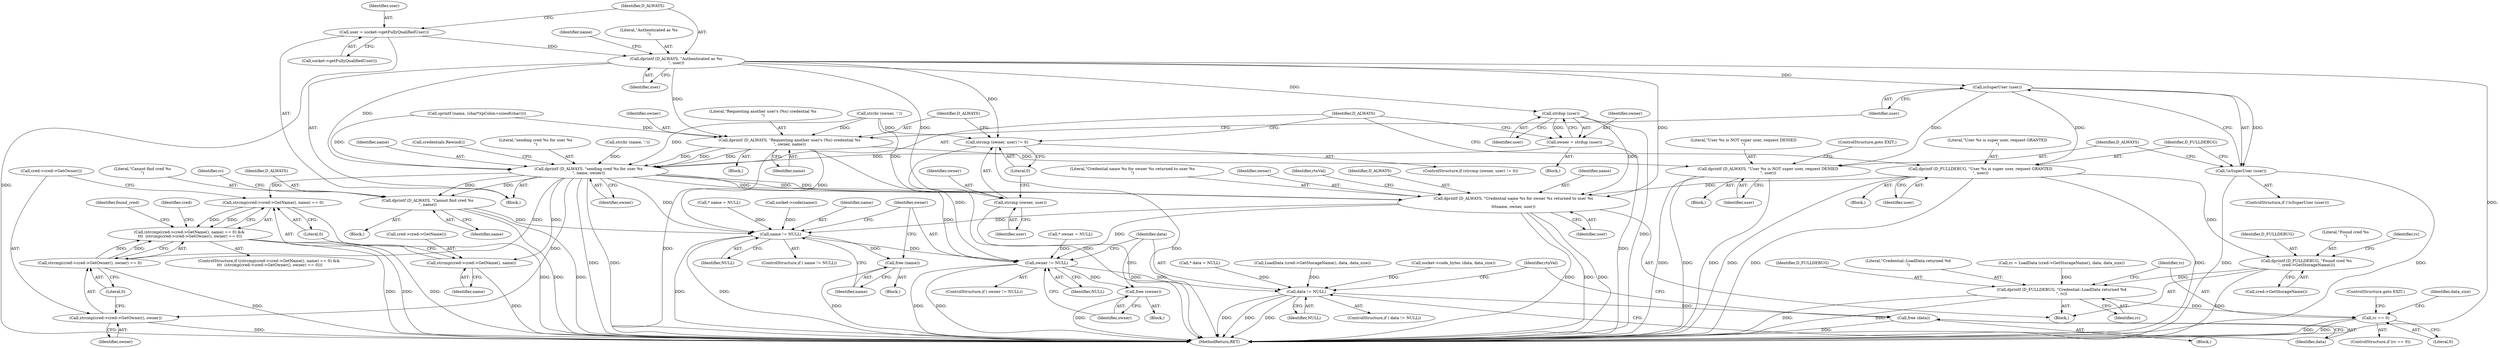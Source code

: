 digraph "0_htcondor_5e5571d1a431eb3c61977b6dd6ec90186ef79867@API" {
"1000169" [label="(Call,user = socket->getFullyQualifiedUser())"];
"1000172" [label="(Call,dprintf (D_ALWAYS, \"Authenticated as %s\n\", user))"];
"1000204" [label="(Call,strcmp (owner, user) != 0)"];
"1000205" [label="(Call,strcmp (owner, user))"];
"1000210" [label="(Call,dprintf (D_ALWAYS, \"Requesting another user's (%s) credential %s\n\", owner, name))"];
"1000220" [label="(Call,dprintf (D_ALWAYS, \"User %s is NOT super user, request DENIED\n\", user))"];
"1000237" [label="(Call,dprintf (D_ALWAYS, \"sending cred %s for user %s\n\", name, owner))"];
"1000254" [label="(Call,strcmp(cred->cred->GetName(), name) == 0)"];
"1000253" [label="(Call,(strcmp(cred->cred->GetName(), name) == 0) && \n\t\t\t  (strcmp(cred->cred->GetOwner(), owner) == 0))"];
"1000255" [label="(Call,strcmp(cred->cred->GetName(), name))"];
"1000259" [label="(Call,strcmp(cred->cred->GetOwner(), owner) == 0)"];
"1000260" [label="(Call,strcmp(cred->cred->GetOwner(), owner))"];
"1000300" [label="(Call,dprintf (D_ALWAYS, \"Credential name %s for owner %s returned to user %s\n\",\n\t\t\tname, owner, user))"];
"1000323" [label="(Call,name != NULL)"];
"1000327" [label="(Call,free (name))"];
"1000330" [label="(Call,owner != NULL)"];
"1000334" [label="(Call,free (owner))"];
"1000337" [label="(Call,data != NULL)"];
"1000341" [label="(Call,free (data))"];
"1000308" [label="(Call,dprintf (D_ALWAYS, \"Cannot find cred %s\n\", name))"];
"1000217" [label="(Call,isSuperUser (user))"];
"1000216" [label="(Call,!isSuperUser (user))"];
"1000227" [label="(Call,dprintf (D_FULLDEBUG, \"User %s is super user, request GRANTED\n\", user))"];
"1000273" [label="(Call,dprintf (D_FULLDEBUG, \"Found cred %s\n\", cred->GetStorageName()))"];
"1000285" [label="(Call,dprintf (D_FULLDEBUG, \"Credential::LoadData returned %d\n\", rc))"];
"1000290" [label="(Call,rc == 0)"];
"1000235" [label="(Call,strdup (user))"];
"1000233" [label="(Call,owner = strdup (user))"];
"1000297" [label="(Call,socket->code_bytes (data, data_size))"];
"1000232" [label="(Block,)"];
"1000310" [label="(Literal,\"Cannot find cred %s\n\")"];
"1000230" [label="(Identifier,user)"];
"1000333" [label="(Block,)"];
"1000217" [label="(Call,isSuperUser (user))"];
"1000177" [label="(Call,strchr (name, ':'))"];
"1000272" [label="(Block,)"];
"1000324" [label="(Identifier,name)"];
"1000325" [label="(Identifier,NULL)"];
"1000328" [label="(Identifier,name)"];
"1000337" [label="(Call,data != NULL)"];
"1000206" [label="(Identifier,owner)"];
"1000209" [label="(Block,)"];
"1000234" [label="(Identifier,owner)"];
"1000262" [label="(Identifier,owner)"];
"1000259" [label="(Call,strcmp(cred->cred->GetOwner(), owner) == 0)"];
"1000344" [label="(Identifier,rtnVal)"];
"1000311" [label="(Identifier,name)"];
"1000211" [label="(Identifier,D_ALWAYS)"];
"1000241" [label="(Identifier,owner)"];
"1000253" [label="(Call,(strcmp(cred->cred->GetName(), name) == 0) && \n\t\t\t  (strcmp(cred->cred->GetOwner(), owner) == 0))"];
"1000221" [label="(Identifier,D_ALWAYS)"];
"1000219" [label="(Block,)"];
"1000286" [label="(Identifier,D_FULLDEBUG)"];
"1000125" [label="(Call,* owner = NULL)"];
"1000239" [label="(Literal,\"sending cred %s for user %s\n\")"];
"1000204" [label="(Call,strcmp (owner, user) != 0)"];
"1000238" [label="(Identifier,D_ALWAYS)"];
"1000323" [label="(Call,name != NULL)"];
"1000178" [label="(Identifier,name)"];
"1000338" [label="(Identifier,data)"];
"1000226" [label="(Block,)"];
"1000245" [label="(Identifier,cred)"];
"1000203" [label="(ControlStructure,if (strcmp (owner, user) != 0))"];
"1000233" [label="(Call,owner = strdup (user))"];
"1000255" [label="(Call,strcmp(cred->cred->GetName(), name))"];
"1000292" [label="(Literal,0)"];
"1000332" [label="(Identifier,NULL)"];
"1000294" [label="(ControlStructure,goto EXIT;)"];
"1000228" [label="(Identifier,D_FULLDEBUG)"];
"1000258" [label="(Literal,0)"];
"1000302" [label="(Literal,\"Credential name %s for owner %s returned to user %s\n\")"];
"1000339" [label="(Identifier,NULL)"];
"1000174" [label="(Literal,\"Authenticated as %s\n\")"];
"1000223" [label="(Identifier,user)"];
"1000235" [label="(Call,strdup (user))"];
"1000304" [label="(Identifier,owner)"];
"1000240" [label="(Identifier,name)"];
"1000170" [label="(Identifier,user)"];
"1000242" [label="(Call,credentials.Rewind())"];
"1000300" [label="(Call,dprintf (D_ALWAYS, \"Credential name %s for owner %s returned to user %s\n\",\n\t\t\tname, owner, user))"];
"1000330" [label="(Call,owner != NULL)"];
"1000107" [label="(Block,)"];
"1000188" [label="(Call,strchr (owner, ':'))"];
"1000215" [label="(ControlStructure,if (!isSuperUser (user)))"];
"1000288" [label="(Identifier,rc)"];
"1000291" [label="(Identifier,rc)"];
"1000236" [label="(Identifier,user)"];
"1000208" [label="(Literal,0)"];
"1000133" [label="(Call,* data = NULL)"];
"1000275" [label="(Literal,\"Found cred %s\n\")"];
"1000252" [label="(ControlStructure,if ((strcmp(cred->cred->GetName(), name) == 0) && \n\t\t\t  (strcmp(cred->cred->GetOwner(), owner) == 0)))"];
"1000218" [label="(Identifier,user)"];
"1000345" [label="(MethodReturn,RET)"];
"1000109" [label="(Call,* name = NULL)"];
"1000314" [label="(Identifier,rc)"];
"1000287" [label="(Literal,\"Credential::LoadData returned %d\n\")"];
"1000335" [label="(Identifier,owner)"];
"1000263" [label="(Literal,0)"];
"1000336" [label="(ControlStructure,if ( data != NULL))"];
"1000279" [label="(Call,rc = LoadData (cred->GetStorageName(), data, data_size))"];
"1000213" [label="(Identifier,owner)"];
"1000342" [label="(Identifier,data)"];
"1000319" [label="(Identifier,rtnVal)"];
"1000281" [label="(Call,LoadData (cred->GetStorageName(), data, data_size))"];
"1000162" [label="(Call,socket->code(name))"];
"1000210" [label="(Call,dprintf (D_ALWAYS, \"Requesting another user's (%s) credential %s\n\", owner, name))"];
"1000261" [label="(Call,cred->cred->GetOwner())"];
"1000212" [label="(Literal,\"Requesting another user's (%s) credential %s\n\")"];
"1000276" [label="(Call,cred->GetStorageName())"];
"1000301" [label="(Identifier,D_ALWAYS)"];
"1000303" [label="(Identifier,name)"];
"1000334" [label="(Call,free (owner))"];
"1000220" [label="(Call,dprintf (D_ALWAYS, \"User %s is NOT super user, request DENIED\n\", user))"];
"1000273" [label="(Call,dprintf (D_FULLDEBUG, \"Found cred %s\n\", cred->GetStorageName()))"];
"1000341" [label="(Call,free (data))"];
"1000195" [label="(Call,sprintf (name, (char*)(pColon+sizeof(char))))"];
"1000205" [label="(Call,strcmp (owner, user))"];
"1000296" [label="(Identifier,data_size)"];
"1000169" [label="(Call,user = socket->getFullyQualifiedUser())"];
"1000222" [label="(Literal,\"User %s is NOT super user, request DENIED\n\")"];
"1000290" [label="(Call,rc == 0)"];
"1000207" [label="(Identifier,user)"];
"1000216" [label="(Call,!isSuperUser (user))"];
"1000309" [label="(Identifier,D_ALWAYS)"];
"1000331" [label="(Identifier,owner)"];
"1000175" [label="(Identifier,user)"];
"1000280" [label="(Identifier,rc)"];
"1000227" [label="(Call,dprintf (D_FULLDEBUG, \"User %s is super user, request GRANTED\n\", user))"];
"1000260" [label="(Call,strcmp(cred->cred->GetOwner(), owner))"];
"1000224" [label="(ControlStructure,goto EXIT;)"];
"1000329" [label="(ControlStructure,if ( owner != NULL))"];
"1000305" [label="(Identifier,user)"];
"1000256" [label="(Call,cred->cred->GetName())"];
"1000171" [label="(Call,socket->getFullyQualifiedUser())"];
"1000237" [label="(Call,dprintf (D_ALWAYS, \"sending cred %s for user %s\n\", name, owner))"];
"1000340" [label="(Block,)"];
"1000173" [label="(Identifier,D_ALWAYS)"];
"1000322" [label="(ControlStructure,if ( name != NULL))"];
"1000172" [label="(Call,dprintf (D_ALWAYS, \"Authenticated as %s\n\", user))"];
"1000257" [label="(Identifier,name)"];
"1000326" [label="(Block,)"];
"1000307" [label="(Block,)"];
"1000214" [label="(Identifier,name)"];
"1000266" [label="(Identifier,found_cred)"];
"1000229" [label="(Literal,\"User %s is super user, request GRANTED\n\")"];
"1000285" [label="(Call,dprintf (D_FULLDEBUG, \"Credential::LoadData returned %d\n\", rc))"];
"1000327" [label="(Call,free (name))"];
"1000308" [label="(Call,dprintf (D_ALWAYS, \"Cannot find cred %s\n\", name))"];
"1000289" [label="(ControlStructure,if (rc == 0))"];
"1000254" [label="(Call,strcmp(cred->cred->GetName(), name) == 0)"];
"1000274" [label="(Identifier,D_FULLDEBUG)"];
"1000169" -> "1000107"  [label="AST: "];
"1000169" -> "1000171"  [label="CFG: "];
"1000170" -> "1000169"  [label="AST: "];
"1000171" -> "1000169"  [label="AST: "];
"1000173" -> "1000169"  [label="CFG: "];
"1000169" -> "1000345"  [label="DDG: "];
"1000169" -> "1000172"  [label="DDG: "];
"1000172" -> "1000107"  [label="AST: "];
"1000172" -> "1000175"  [label="CFG: "];
"1000173" -> "1000172"  [label="AST: "];
"1000174" -> "1000172"  [label="AST: "];
"1000175" -> "1000172"  [label="AST: "];
"1000178" -> "1000172"  [label="CFG: "];
"1000172" -> "1000345"  [label="DDG: "];
"1000172" -> "1000204"  [label="DDG: "];
"1000172" -> "1000205"  [label="DDG: "];
"1000172" -> "1000210"  [label="DDG: "];
"1000172" -> "1000217"  [label="DDG: "];
"1000172" -> "1000235"  [label="DDG: "];
"1000172" -> "1000237"  [label="DDG: "];
"1000172" -> "1000300"  [label="DDG: "];
"1000204" -> "1000203"  [label="AST: "];
"1000204" -> "1000208"  [label="CFG: "];
"1000205" -> "1000204"  [label="AST: "];
"1000208" -> "1000204"  [label="AST: "];
"1000211" -> "1000204"  [label="CFG: "];
"1000238" -> "1000204"  [label="CFG: "];
"1000204" -> "1000345"  [label="DDG: "];
"1000204" -> "1000345"  [label="DDG: "];
"1000188" -> "1000204"  [label="DDG: "];
"1000205" -> "1000207"  [label="CFG: "];
"1000206" -> "1000205"  [label="AST: "];
"1000207" -> "1000205"  [label="AST: "];
"1000208" -> "1000205"  [label="CFG: "];
"1000205" -> "1000345"  [label="DDG: "];
"1000188" -> "1000205"  [label="DDG: "];
"1000210" -> "1000209"  [label="AST: "];
"1000210" -> "1000214"  [label="CFG: "];
"1000211" -> "1000210"  [label="AST: "];
"1000212" -> "1000210"  [label="AST: "];
"1000213" -> "1000210"  [label="AST: "];
"1000214" -> "1000210"  [label="AST: "];
"1000218" -> "1000210"  [label="CFG: "];
"1000210" -> "1000345"  [label="DDG: "];
"1000188" -> "1000210"  [label="DDG: "];
"1000195" -> "1000210"  [label="DDG: "];
"1000210" -> "1000220"  [label="DDG: "];
"1000210" -> "1000237"  [label="DDG: "];
"1000210" -> "1000237"  [label="DDG: "];
"1000210" -> "1000237"  [label="DDG: "];
"1000210" -> "1000323"  [label="DDG: "];
"1000210" -> "1000330"  [label="DDG: "];
"1000220" -> "1000219"  [label="AST: "];
"1000220" -> "1000223"  [label="CFG: "];
"1000221" -> "1000220"  [label="AST: "];
"1000222" -> "1000220"  [label="AST: "];
"1000223" -> "1000220"  [label="AST: "];
"1000224" -> "1000220"  [label="CFG: "];
"1000220" -> "1000345"  [label="DDG: "];
"1000220" -> "1000345"  [label="DDG: "];
"1000220" -> "1000345"  [label="DDG: "];
"1000217" -> "1000220"  [label="DDG: "];
"1000237" -> "1000107"  [label="AST: "];
"1000237" -> "1000241"  [label="CFG: "];
"1000238" -> "1000237"  [label="AST: "];
"1000239" -> "1000237"  [label="AST: "];
"1000240" -> "1000237"  [label="AST: "];
"1000241" -> "1000237"  [label="AST: "];
"1000242" -> "1000237"  [label="CFG: "];
"1000237" -> "1000345"  [label="DDG: "];
"1000237" -> "1000345"  [label="DDG: "];
"1000177" -> "1000237"  [label="DDG: "];
"1000195" -> "1000237"  [label="DDG: "];
"1000233" -> "1000237"  [label="DDG: "];
"1000188" -> "1000237"  [label="DDG: "];
"1000237" -> "1000254"  [label="DDG: "];
"1000237" -> "1000255"  [label="DDG: "];
"1000237" -> "1000259"  [label="DDG: "];
"1000237" -> "1000260"  [label="DDG: "];
"1000237" -> "1000300"  [label="DDG: "];
"1000237" -> "1000300"  [label="DDG: "];
"1000237" -> "1000300"  [label="DDG: "];
"1000237" -> "1000308"  [label="DDG: "];
"1000237" -> "1000308"  [label="DDG: "];
"1000237" -> "1000323"  [label="DDG: "];
"1000237" -> "1000330"  [label="DDG: "];
"1000254" -> "1000253"  [label="AST: "];
"1000254" -> "1000258"  [label="CFG: "];
"1000255" -> "1000254"  [label="AST: "];
"1000258" -> "1000254"  [label="AST: "];
"1000261" -> "1000254"  [label="CFG: "];
"1000253" -> "1000254"  [label="CFG: "];
"1000254" -> "1000345"  [label="DDG: "];
"1000254" -> "1000253"  [label="DDG: "];
"1000254" -> "1000253"  [label="DDG: "];
"1000253" -> "1000252"  [label="AST: "];
"1000253" -> "1000259"  [label="CFG: "];
"1000259" -> "1000253"  [label="AST: "];
"1000245" -> "1000253"  [label="CFG: "];
"1000266" -> "1000253"  [label="CFG: "];
"1000253" -> "1000345"  [label="DDG: "];
"1000253" -> "1000345"  [label="DDG: "];
"1000253" -> "1000345"  [label="DDG: "];
"1000259" -> "1000253"  [label="DDG: "];
"1000259" -> "1000253"  [label="DDG: "];
"1000255" -> "1000257"  [label="CFG: "];
"1000256" -> "1000255"  [label="AST: "];
"1000257" -> "1000255"  [label="AST: "];
"1000258" -> "1000255"  [label="CFG: "];
"1000255" -> "1000345"  [label="DDG: "];
"1000259" -> "1000263"  [label="CFG: "];
"1000260" -> "1000259"  [label="AST: "];
"1000263" -> "1000259"  [label="AST: "];
"1000259" -> "1000345"  [label="DDG: "];
"1000260" -> "1000262"  [label="CFG: "];
"1000261" -> "1000260"  [label="AST: "];
"1000262" -> "1000260"  [label="AST: "];
"1000263" -> "1000260"  [label="CFG: "];
"1000260" -> "1000345"  [label="DDG: "];
"1000300" -> "1000272"  [label="AST: "];
"1000300" -> "1000305"  [label="CFG: "];
"1000301" -> "1000300"  [label="AST: "];
"1000302" -> "1000300"  [label="AST: "];
"1000303" -> "1000300"  [label="AST: "];
"1000304" -> "1000300"  [label="AST: "];
"1000305" -> "1000300"  [label="AST: "];
"1000319" -> "1000300"  [label="CFG: "];
"1000300" -> "1000345"  [label="DDG: "];
"1000300" -> "1000345"  [label="DDG: "];
"1000300" -> "1000345"  [label="DDG: "];
"1000235" -> "1000300"  [label="DDG: "];
"1000227" -> "1000300"  [label="DDG: "];
"1000300" -> "1000323"  [label="DDG: "];
"1000300" -> "1000330"  [label="DDG: "];
"1000323" -> "1000322"  [label="AST: "];
"1000323" -> "1000325"  [label="CFG: "];
"1000324" -> "1000323"  [label="AST: "];
"1000325" -> "1000323"  [label="AST: "];
"1000328" -> "1000323"  [label="CFG: "];
"1000331" -> "1000323"  [label="CFG: "];
"1000323" -> "1000345"  [label="DDG: "];
"1000323" -> "1000345"  [label="DDG: "];
"1000109" -> "1000323"  [label="DDG: "];
"1000162" -> "1000323"  [label="DDG: "];
"1000308" -> "1000323"  [label="DDG: "];
"1000323" -> "1000327"  [label="DDG: "];
"1000323" -> "1000330"  [label="DDG: "];
"1000327" -> "1000326"  [label="AST: "];
"1000327" -> "1000328"  [label="CFG: "];
"1000328" -> "1000327"  [label="AST: "];
"1000331" -> "1000327"  [label="CFG: "];
"1000327" -> "1000345"  [label="DDG: "];
"1000330" -> "1000329"  [label="AST: "];
"1000330" -> "1000332"  [label="CFG: "];
"1000331" -> "1000330"  [label="AST: "];
"1000332" -> "1000330"  [label="AST: "];
"1000335" -> "1000330"  [label="CFG: "];
"1000338" -> "1000330"  [label="CFG: "];
"1000330" -> "1000345"  [label="DDG: "];
"1000330" -> "1000345"  [label="DDG: "];
"1000125" -> "1000330"  [label="DDG: "];
"1000330" -> "1000334"  [label="DDG: "];
"1000330" -> "1000337"  [label="DDG: "];
"1000334" -> "1000333"  [label="AST: "];
"1000334" -> "1000335"  [label="CFG: "];
"1000335" -> "1000334"  [label="AST: "];
"1000338" -> "1000334"  [label="CFG: "];
"1000334" -> "1000345"  [label="DDG: "];
"1000337" -> "1000336"  [label="AST: "];
"1000337" -> "1000339"  [label="CFG: "];
"1000338" -> "1000337"  [label="AST: "];
"1000339" -> "1000337"  [label="AST: "];
"1000342" -> "1000337"  [label="CFG: "];
"1000344" -> "1000337"  [label="CFG: "];
"1000337" -> "1000345"  [label="DDG: "];
"1000337" -> "1000345"  [label="DDG: "];
"1000337" -> "1000345"  [label="DDG: "];
"1000297" -> "1000337"  [label="DDG: "];
"1000133" -> "1000337"  [label="DDG: "];
"1000281" -> "1000337"  [label="DDG: "];
"1000337" -> "1000341"  [label="DDG: "];
"1000341" -> "1000340"  [label="AST: "];
"1000341" -> "1000342"  [label="CFG: "];
"1000342" -> "1000341"  [label="AST: "];
"1000344" -> "1000341"  [label="CFG: "];
"1000341" -> "1000345"  [label="DDG: "];
"1000308" -> "1000307"  [label="AST: "];
"1000308" -> "1000311"  [label="CFG: "];
"1000309" -> "1000308"  [label="AST: "];
"1000310" -> "1000308"  [label="AST: "];
"1000311" -> "1000308"  [label="AST: "];
"1000314" -> "1000308"  [label="CFG: "];
"1000308" -> "1000345"  [label="DDG: "];
"1000308" -> "1000345"  [label="DDG: "];
"1000217" -> "1000216"  [label="AST: "];
"1000217" -> "1000218"  [label="CFG: "];
"1000218" -> "1000217"  [label="AST: "];
"1000216" -> "1000217"  [label="CFG: "];
"1000217" -> "1000216"  [label="DDG: "];
"1000217" -> "1000227"  [label="DDG: "];
"1000216" -> "1000215"  [label="AST: "];
"1000221" -> "1000216"  [label="CFG: "];
"1000228" -> "1000216"  [label="CFG: "];
"1000216" -> "1000345"  [label="DDG: "];
"1000216" -> "1000345"  [label="DDG: "];
"1000227" -> "1000226"  [label="AST: "];
"1000227" -> "1000230"  [label="CFG: "];
"1000228" -> "1000227"  [label="AST: "];
"1000229" -> "1000227"  [label="AST: "];
"1000230" -> "1000227"  [label="AST: "];
"1000238" -> "1000227"  [label="CFG: "];
"1000227" -> "1000345"  [label="DDG: "];
"1000227" -> "1000345"  [label="DDG: "];
"1000227" -> "1000345"  [label="DDG: "];
"1000227" -> "1000273"  [label="DDG: "];
"1000273" -> "1000272"  [label="AST: "];
"1000273" -> "1000276"  [label="CFG: "];
"1000274" -> "1000273"  [label="AST: "];
"1000275" -> "1000273"  [label="AST: "];
"1000276" -> "1000273"  [label="AST: "];
"1000280" -> "1000273"  [label="CFG: "];
"1000273" -> "1000345"  [label="DDG: "];
"1000273" -> "1000285"  [label="DDG: "];
"1000285" -> "1000272"  [label="AST: "];
"1000285" -> "1000288"  [label="CFG: "];
"1000286" -> "1000285"  [label="AST: "];
"1000287" -> "1000285"  [label="AST: "];
"1000288" -> "1000285"  [label="AST: "];
"1000291" -> "1000285"  [label="CFG: "];
"1000285" -> "1000345"  [label="DDG: "];
"1000285" -> "1000345"  [label="DDG: "];
"1000279" -> "1000285"  [label="DDG: "];
"1000285" -> "1000290"  [label="DDG: "];
"1000290" -> "1000289"  [label="AST: "];
"1000290" -> "1000292"  [label="CFG: "];
"1000291" -> "1000290"  [label="AST: "];
"1000292" -> "1000290"  [label="AST: "];
"1000294" -> "1000290"  [label="CFG: "];
"1000296" -> "1000290"  [label="CFG: "];
"1000290" -> "1000345"  [label="DDG: "];
"1000290" -> "1000345"  [label="DDG: "];
"1000235" -> "1000233"  [label="AST: "];
"1000235" -> "1000236"  [label="CFG: "];
"1000236" -> "1000235"  [label="AST: "];
"1000233" -> "1000235"  [label="CFG: "];
"1000235" -> "1000345"  [label="DDG: "];
"1000235" -> "1000233"  [label="DDG: "];
"1000233" -> "1000232"  [label="AST: "];
"1000234" -> "1000233"  [label="AST: "];
"1000238" -> "1000233"  [label="CFG: "];
"1000233" -> "1000345"  [label="DDG: "];
}
